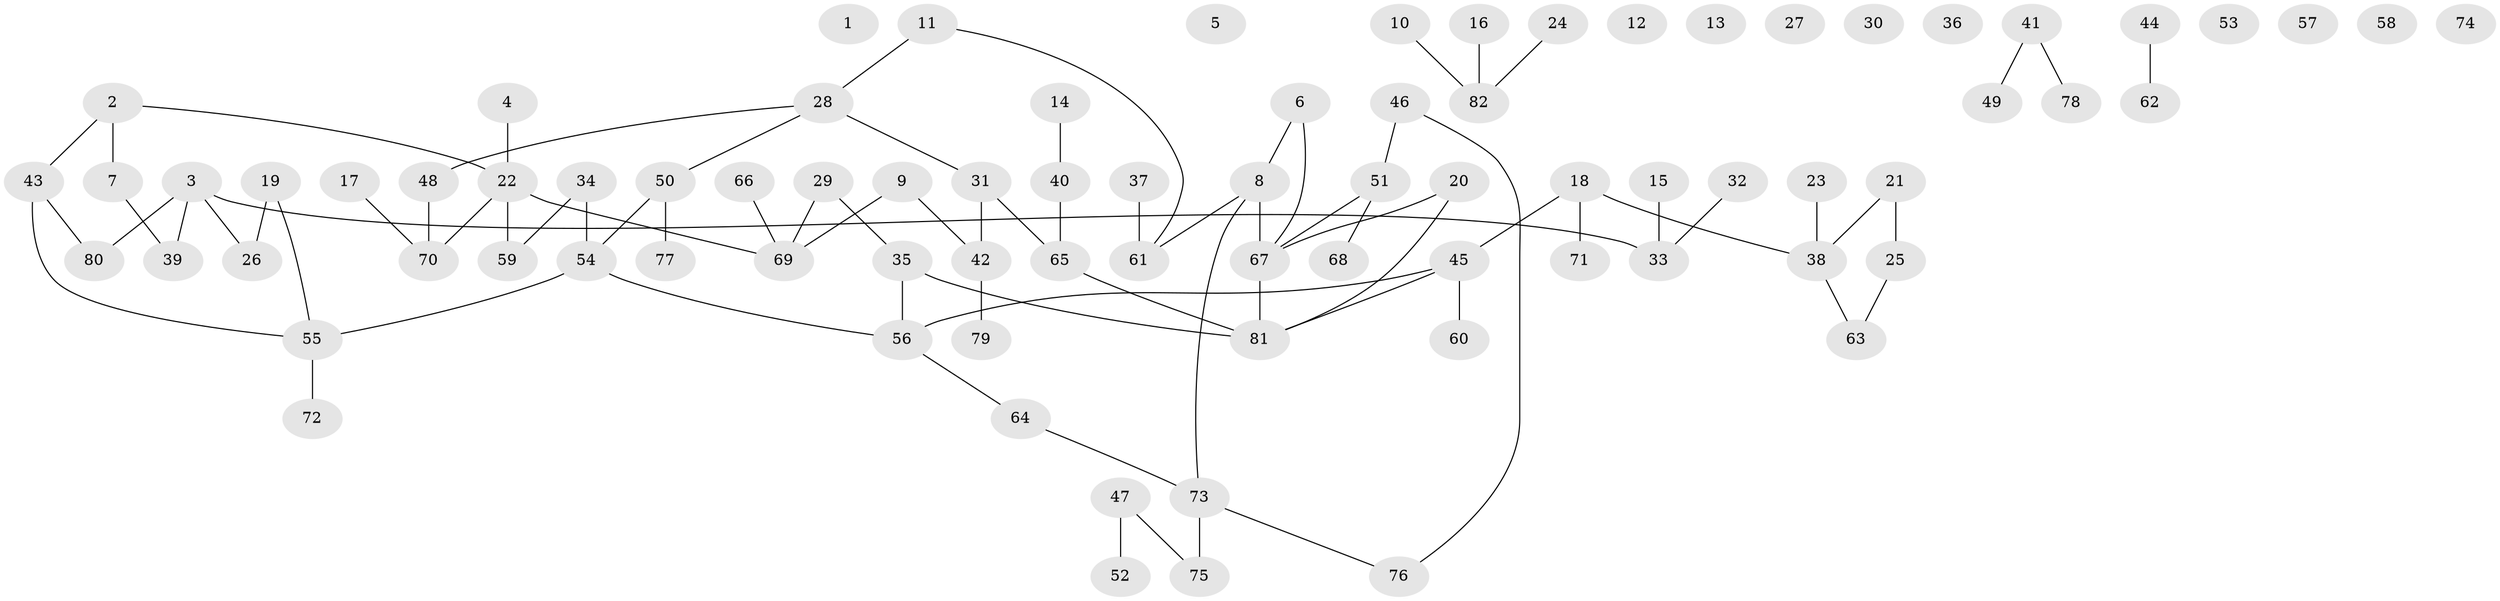 // Generated by graph-tools (version 1.1) at 2025/33/03/09/25 02:33:24]
// undirected, 82 vertices, 81 edges
graph export_dot {
graph [start="1"]
  node [color=gray90,style=filled];
  1;
  2;
  3;
  4;
  5;
  6;
  7;
  8;
  9;
  10;
  11;
  12;
  13;
  14;
  15;
  16;
  17;
  18;
  19;
  20;
  21;
  22;
  23;
  24;
  25;
  26;
  27;
  28;
  29;
  30;
  31;
  32;
  33;
  34;
  35;
  36;
  37;
  38;
  39;
  40;
  41;
  42;
  43;
  44;
  45;
  46;
  47;
  48;
  49;
  50;
  51;
  52;
  53;
  54;
  55;
  56;
  57;
  58;
  59;
  60;
  61;
  62;
  63;
  64;
  65;
  66;
  67;
  68;
  69;
  70;
  71;
  72;
  73;
  74;
  75;
  76;
  77;
  78;
  79;
  80;
  81;
  82;
  2 -- 7;
  2 -- 22;
  2 -- 43;
  3 -- 26;
  3 -- 33;
  3 -- 39;
  3 -- 80;
  4 -- 22;
  6 -- 8;
  6 -- 67;
  7 -- 39;
  8 -- 61;
  8 -- 67;
  8 -- 73;
  9 -- 42;
  9 -- 69;
  10 -- 82;
  11 -- 28;
  11 -- 61;
  14 -- 40;
  15 -- 33;
  16 -- 82;
  17 -- 70;
  18 -- 38;
  18 -- 45;
  18 -- 71;
  19 -- 26;
  19 -- 55;
  20 -- 67;
  20 -- 81;
  21 -- 25;
  21 -- 38;
  22 -- 59;
  22 -- 69;
  22 -- 70;
  23 -- 38;
  24 -- 82;
  25 -- 63;
  28 -- 31;
  28 -- 48;
  28 -- 50;
  29 -- 35;
  29 -- 69;
  31 -- 42;
  31 -- 65;
  32 -- 33;
  34 -- 54;
  34 -- 59;
  35 -- 56;
  35 -- 81;
  37 -- 61;
  38 -- 63;
  40 -- 65;
  41 -- 49;
  41 -- 78;
  42 -- 79;
  43 -- 55;
  43 -- 80;
  44 -- 62;
  45 -- 56;
  45 -- 60;
  45 -- 81;
  46 -- 51;
  46 -- 76;
  47 -- 52;
  47 -- 75;
  48 -- 70;
  50 -- 54;
  50 -- 77;
  51 -- 67;
  51 -- 68;
  54 -- 55;
  54 -- 56;
  55 -- 72;
  56 -- 64;
  64 -- 73;
  65 -- 81;
  66 -- 69;
  67 -- 81;
  73 -- 75;
  73 -- 76;
}
